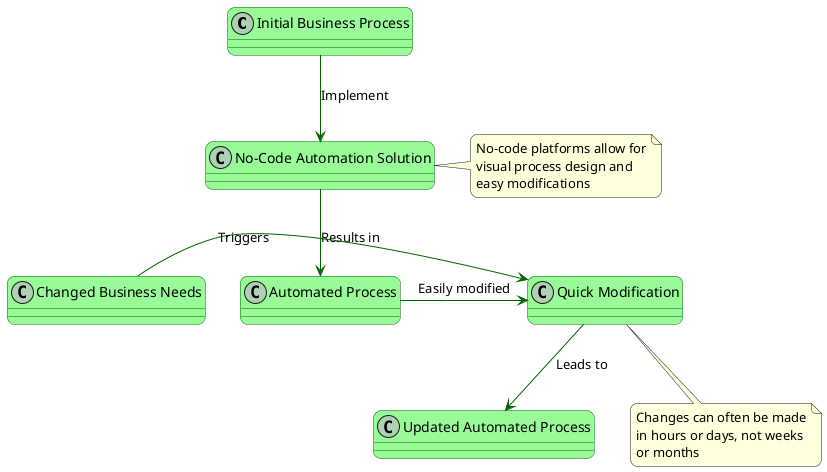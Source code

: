 @startuml
!define RECTANGLE class

skinparam roundcorner 15
skinparam class {
    BackgroundColor PaleGreen
    BorderColor DarkGreen
    ArrowColor DarkGreen
}

RECTANGLE "Initial Business Process" as IBP
RECTANGLE "No-Code Automation Solution" as NCAS
RECTANGLE "Automated Process" as AP
RECTANGLE "Changed Business Needs" as CBN
RECTANGLE "Quick Modification" as QM
RECTANGLE "Updated Automated Process" as UAP

IBP -down-> NCAS : Implement
NCAS -down-> AP : Results in
CBN -right-> QM : Triggers
AP -right-> QM : Easily modified
QM -down-> UAP : Leads to

note right of NCAS
  No-code platforms allow for
  visual process design and
  easy modifications
end note

note bottom of QM
  Changes can often be made
  in hours or days, not weeks
  or months
end note
@enduml